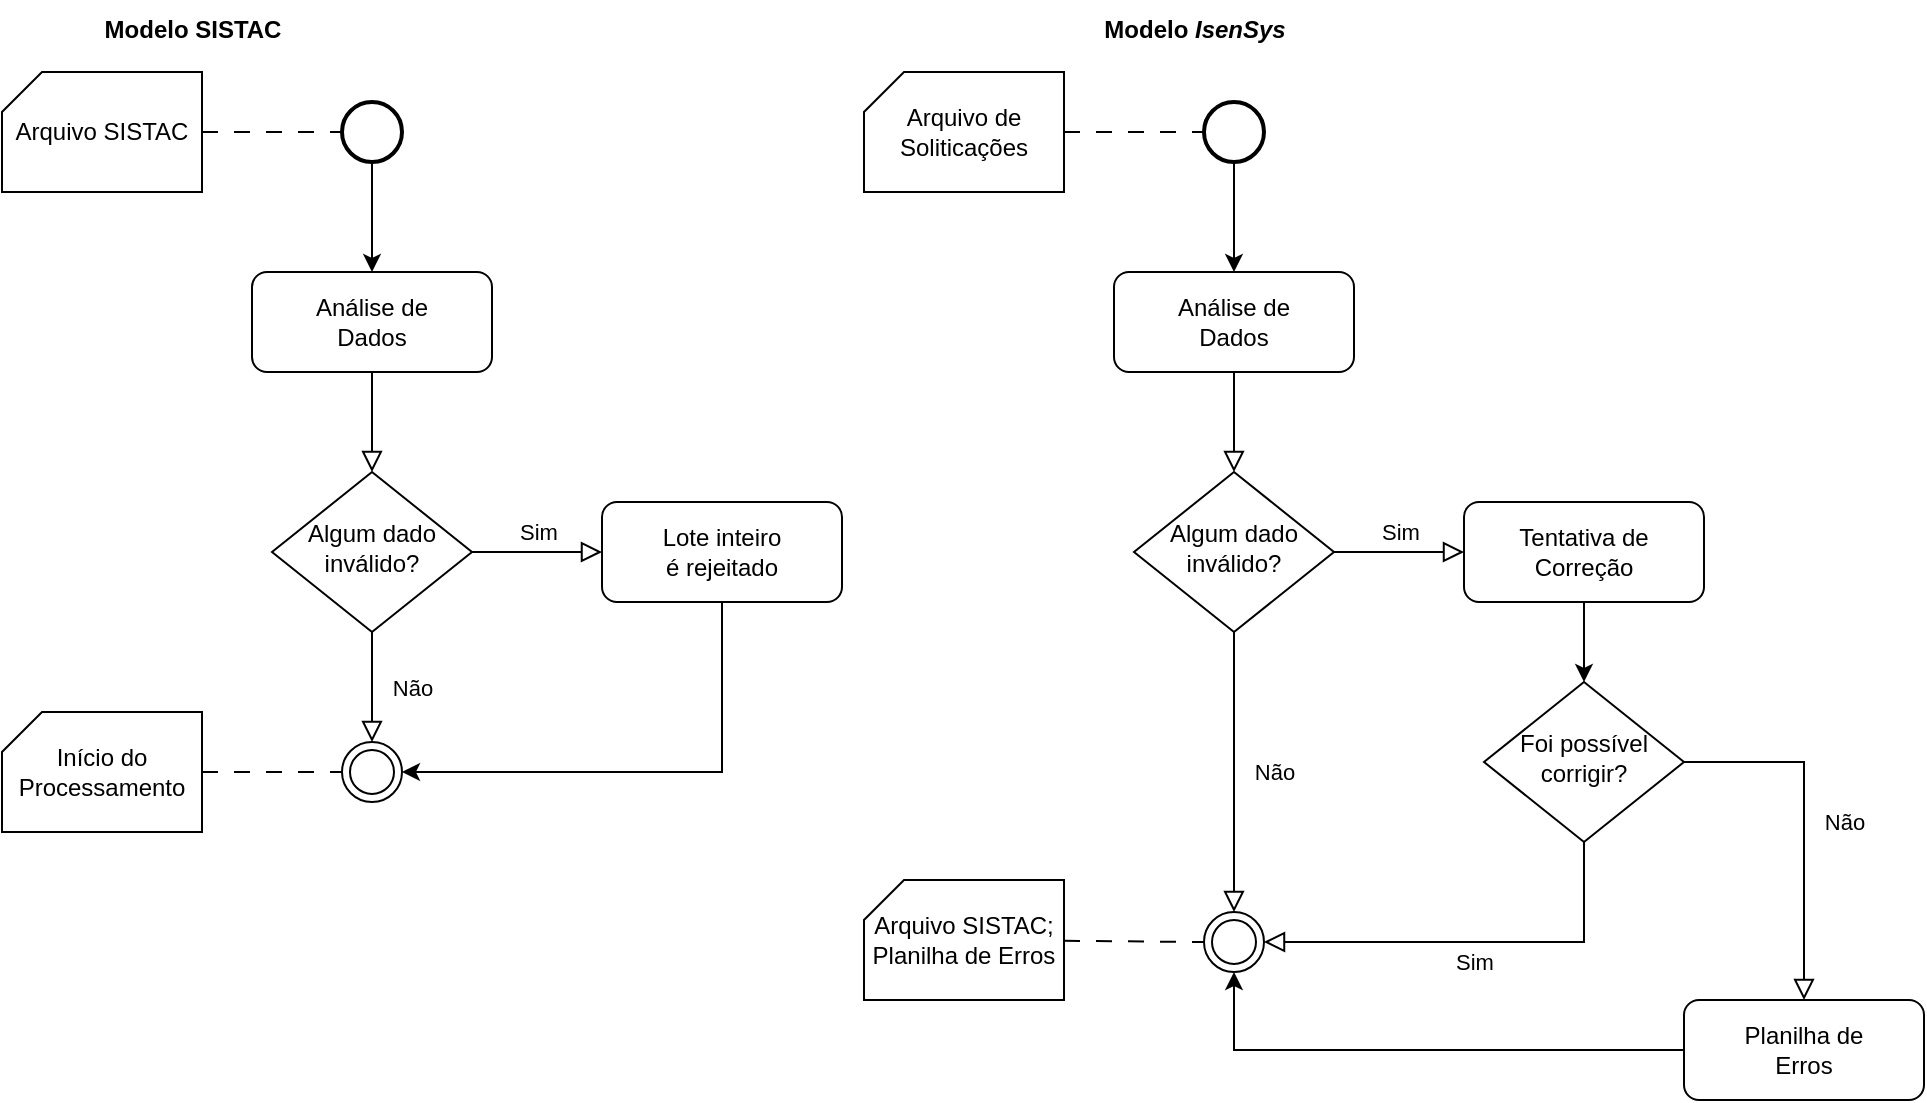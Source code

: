 <mxfile version="22.0.3" type="device">
  <diagram id="C5RBs43oDa-KdzZeNtuy" name="Page-1">
    <mxGraphModel dx="1434" dy="838" grid="1" gridSize="10" guides="1" tooltips="1" connect="1" arrows="1" fold="1" page="1" pageScale="1" pageWidth="1169" pageHeight="827" math="0" shadow="0">
      <root>
        <mxCell id="WIyWlLk6GJQsqaUBKTNV-0" />
        <mxCell id="WIyWlLk6GJQsqaUBKTNV-1" parent="WIyWlLk6GJQsqaUBKTNV-0" />
        <mxCell id="WIyWlLk6GJQsqaUBKTNV-2" value="" style="rounded=0;html=1;jettySize=auto;orthogonalLoop=1;fontSize=11;endArrow=block;endFill=0;endSize=8;strokeWidth=1;shadow=0;labelBackgroundColor=none;edgeStyle=orthogonalEdgeStyle;" parent="WIyWlLk6GJQsqaUBKTNV-1" source="WIyWlLk6GJQsqaUBKTNV-3" target="WIyWlLk6GJQsqaUBKTNV-6" edge="1">
          <mxGeometry relative="1" as="geometry" />
        </mxCell>
        <mxCell id="WIyWlLk6GJQsqaUBKTNV-3" value="Análise de&lt;br&gt;Dados" style="rounded=1;whiteSpace=wrap;html=1;fontSize=12;glass=0;strokeWidth=1;shadow=0;" parent="WIyWlLk6GJQsqaUBKTNV-1" vertex="1">
          <mxGeometry x="135" y="136" width="120" height="50" as="geometry" />
        </mxCell>
        <mxCell id="WIyWlLk6GJQsqaUBKTNV-4" value="Não" style="rounded=0;html=1;jettySize=auto;orthogonalLoop=1;fontSize=11;endArrow=block;endFill=0;endSize=8;strokeWidth=1;shadow=0;labelBackgroundColor=none;edgeStyle=orthogonalEdgeStyle;entryX=1;entryY=0.5;entryDx=0;entryDy=0;" parent="WIyWlLk6GJQsqaUBKTNV-1" source="WIyWlLk6GJQsqaUBKTNV-6" target="83FkrZSqob5IvKfoqcq9-18" edge="1">
          <mxGeometry y="20" relative="1" as="geometry">
            <mxPoint as="offset" />
            <mxPoint x="195" y="366" as="targetPoint" />
          </mxGeometry>
        </mxCell>
        <mxCell id="WIyWlLk6GJQsqaUBKTNV-5" value="Sim" style="edgeStyle=orthogonalEdgeStyle;rounded=0;html=1;jettySize=auto;orthogonalLoop=1;fontSize=11;endArrow=block;endFill=0;endSize=8;strokeWidth=1;shadow=0;labelBackgroundColor=none;" parent="WIyWlLk6GJQsqaUBKTNV-1" source="WIyWlLk6GJQsqaUBKTNV-6" target="WIyWlLk6GJQsqaUBKTNV-7" edge="1">
          <mxGeometry y="10" relative="1" as="geometry">
            <mxPoint as="offset" />
          </mxGeometry>
        </mxCell>
        <mxCell id="WIyWlLk6GJQsqaUBKTNV-6" value="Algum dado&lt;br&gt;inválido?" style="rhombus;whiteSpace=wrap;html=1;shadow=0;fontFamily=Helvetica;fontSize=12;align=center;strokeWidth=1;spacing=6;spacingTop=-4;" parent="WIyWlLk6GJQsqaUBKTNV-1" vertex="1">
          <mxGeometry x="145" y="236" width="100" height="80" as="geometry" />
        </mxCell>
        <mxCell id="zN4eudSDsCzKFekTeeAF-0" style="edgeStyle=orthogonalEdgeStyle;rounded=0;orthogonalLoop=1;jettySize=auto;html=1;exitX=0.5;exitY=1;exitDx=0;exitDy=0;entryX=0.5;entryY=1;entryDx=0;entryDy=0;" edge="1" parent="WIyWlLk6GJQsqaUBKTNV-1" source="WIyWlLk6GJQsqaUBKTNV-7" target="83FkrZSqob5IvKfoqcq9-18">
          <mxGeometry relative="1" as="geometry" />
        </mxCell>
        <mxCell id="WIyWlLk6GJQsqaUBKTNV-7" value="Lote inteiro&lt;br&gt;é rejeitado" style="rounded=1;whiteSpace=wrap;html=1;fontSize=12;glass=0;strokeWidth=1;shadow=0;" parent="WIyWlLk6GJQsqaUBKTNV-1" vertex="1">
          <mxGeometry x="310" y="251" width="120" height="50" as="geometry" />
        </mxCell>
        <mxCell id="83FkrZSqob5IvKfoqcq9-5" value="" style="rounded=0;orthogonalLoop=1;jettySize=auto;html=1;dashed=1;dashPattern=8 8;strokeWidth=1;startArrow=none;startFill=0;endArrow=none;endFill=0;" parent="WIyWlLk6GJQsqaUBKTNV-1" source="83FkrZSqob5IvKfoqcq9-2" target="83FkrZSqob5IvKfoqcq9-3" edge="1">
          <mxGeometry relative="1" as="geometry" />
        </mxCell>
        <mxCell id="83FkrZSqob5IvKfoqcq9-2" value="Arquivo SISTAC" style="verticalLabelPosition=middle;verticalAlign=middle;html=1;shape=card;whiteSpace=wrap;size=20;arcSize=12;labelPosition=center;align=center;" parent="WIyWlLk6GJQsqaUBKTNV-1" vertex="1">
          <mxGeometry x="10" y="36" width="100" height="60" as="geometry" />
        </mxCell>
        <mxCell id="83FkrZSqob5IvKfoqcq9-6" value="" style="edgeStyle=orthogonalEdgeStyle;rounded=0;orthogonalLoop=1;jettySize=auto;html=1;" parent="WIyWlLk6GJQsqaUBKTNV-1" source="83FkrZSqob5IvKfoqcq9-3" target="WIyWlLk6GJQsqaUBKTNV-3" edge="1">
          <mxGeometry relative="1" as="geometry" />
        </mxCell>
        <mxCell id="83FkrZSqob5IvKfoqcq9-3" value="" style="strokeWidth=2;html=1;shape=mxgraph.flowchart.start_2;whiteSpace=wrap;" parent="WIyWlLk6GJQsqaUBKTNV-1" vertex="1">
          <mxGeometry x="180" y="51" width="30" height="30" as="geometry" />
        </mxCell>
        <mxCell id="83FkrZSqob5IvKfoqcq9-18" value="" style="ellipse;shape=doubleEllipse;whiteSpace=wrap;html=1;aspect=fixed;fillStyle=auto;direction=north;" parent="WIyWlLk6GJQsqaUBKTNV-1" vertex="1">
          <mxGeometry x="180" y="371" width="30" height="30" as="geometry" />
        </mxCell>
        <mxCell id="83FkrZSqob5IvKfoqcq9-26" value="" style="rounded=0;orthogonalLoop=1;jettySize=auto;html=1;dashed=1;dashPattern=8 8;strokeWidth=1;startArrow=none;startFill=0;endArrow=none;endFill=0;entryX=0.5;entryY=0;entryDx=0;entryDy=0;" parent="WIyWlLk6GJQsqaUBKTNV-1" source="83FkrZSqob5IvKfoqcq9-27" target="83FkrZSqob5IvKfoqcq9-18" edge="1">
          <mxGeometry relative="1" as="geometry">
            <mxPoint x="180" y="386" as="targetPoint" />
          </mxGeometry>
        </mxCell>
        <mxCell id="83FkrZSqob5IvKfoqcq9-27" value="Início do&lt;br&gt;Processamento" style="verticalLabelPosition=middle;verticalAlign=middle;html=1;shape=card;whiteSpace=wrap;size=20;arcSize=12;labelPosition=center;align=center;" parent="WIyWlLk6GJQsqaUBKTNV-1" vertex="1">
          <mxGeometry x="10" y="356" width="100" height="60" as="geometry" />
        </mxCell>
        <mxCell id="zN4eudSDsCzKFekTeeAF-1" value="" style="rounded=0;html=1;jettySize=auto;orthogonalLoop=1;fontSize=11;endArrow=block;endFill=0;endSize=8;strokeWidth=1;shadow=0;labelBackgroundColor=none;edgeStyle=orthogonalEdgeStyle;" edge="1" parent="WIyWlLk6GJQsqaUBKTNV-1" source="zN4eudSDsCzKFekTeeAF-2" target="zN4eudSDsCzKFekTeeAF-5">
          <mxGeometry relative="1" as="geometry" />
        </mxCell>
        <mxCell id="zN4eudSDsCzKFekTeeAF-2" value="Análise de&lt;br&gt;Dados" style="rounded=1;whiteSpace=wrap;html=1;fontSize=12;glass=0;strokeWidth=1;shadow=0;" vertex="1" parent="WIyWlLk6GJQsqaUBKTNV-1">
          <mxGeometry x="566" y="136" width="120" height="50" as="geometry" />
        </mxCell>
        <mxCell id="zN4eudSDsCzKFekTeeAF-3" value="Não" style="rounded=0;html=1;jettySize=auto;orthogonalLoop=1;fontSize=11;endArrow=block;endFill=0;endSize=8;strokeWidth=1;shadow=0;labelBackgroundColor=none;edgeStyle=orthogonalEdgeStyle;entryX=1;entryY=0.5;entryDx=0;entryDy=0;" edge="1" parent="WIyWlLk6GJQsqaUBKTNV-1" source="zN4eudSDsCzKFekTeeAF-5" target="zN4eudSDsCzKFekTeeAF-12">
          <mxGeometry y="20" relative="1" as="geometry">
            <mxPoint as="offset" />
            <mxPoint x="626" y="366" as="targetPoint" />
          </mxGeometry>
        </mxCell>
        <mxCell id="zN4eudSDsCzKFekTeeAF-4" value="Sim" style="edgeStyle=orthogonalEdgeStyle;rounded=0;html=1;jettySize=auto;orthogonalLoop=1;fontSize=11;endArrow=block;endFill=0;endSize=8;strokeWidth=1;shadow=0;labelBackgroundColor=none;" edge="1" parent="WIyWlLk6GJQsqaUBKTNV-1" source="zN4eudSDsCzKFekTeeAF-5" target="zN4eudSDsCzKFekTeeAF-7">
          <mxGeometry y="10" relative="1" as="geometry">
            <mxPoint as="offset" />
          </mxGeometry>
        </mxCell>
        <mxCell id="zN4eudSDsCzKFekTeeAF-5" value="Algum dado&lt;br&gt;inválido?" style="rhombus;whiteSpace=wrap;html=1;shadow=0;fontFamily=Helvetica;fontSize=12;align=center;strokeWidth=1;spacing=6;spacingTop=-4;" vertex="1" parent="WIyWlLk6GJQsqaUBKTNV-1">
          <mxGeometry x="576" y="236" width="100" height="80" as="geometry" />
        </mxCell>
        <mxCell id="zN4eudSDsCzKFekTeeAF-19" value="" style="edgeStyle=orthogonalEdgeStyle;rounded=0;orthogonalLoop=1;jettySize=auto;html=1;" edge="1" parent="WIyWlLk6GJQsqaUBKTNV-1" source="zN4eudSDsCzKFekTeeAF-7" target="zN4eudSDsCzKFekTeeAF-15">
          <mxGeometry relative="1" as="geometry" />
        </mxCell>
        <mxCell id="zN4eudSDsCzKFekTeeAF-7" value="Tentativa de&lt;br&gt;Correção" style="rounded=1;whiteSpace=wrap;html=1;fontSize=12;glass=0;strokeWidth=1;shadow=0;" vertex="1" parent="WIyWlLk6GJQsqaUBKTNV-1">
          <mxGeometry x="741" y="251" width="120" height="50" as="geometry" />
        </mxCell>
        <mxCell id="zN4eudSDsCzKFekTeeAF-8" value="" style="rounded=0;orthogonalLoop=1;jettySize=auto;html=1;dashed=1;dashPattern=8 8;strokeWidth=1;startArrow=none;startFill=0;endArrow=none;endFill=0;" edge="1" parent="WIyWlLk6GJQsqaUBKTNV-1" source="zN4eudSDsCzKFekTeeAF-9" target="zN4eudSDsCzKFekTeeAF-11">
          <mxGeometry relative="1" as="geometry" />
        </mxCell>
        <mxCell id="zN4eudSDsCzKFekTeeAF-9" value="Arquivo de&lt;br&gt;Soliticações" style="verticalLabelPosition=middle;verticalAlign=middle;html=1;shape=card;whiteSpace=wrap;size=20;arcSize=12;labelPosition=center;align=center;" vertex="1" parent="WIyWlLk6GJQsqaUBKTNV-1">
          <mxGeometry x="441" y="36" width="100" height="60" as="geometry" />
        </mxCell>
        <mxCell id="zN4eudSDsCzKFekTeeAF-10" value="" style="edgeStyle=orthogonalEdgeStyle;rounded=0;orthogonalLoop=1;jettySize=auto;html=1;" edge="1" parent="WIyWlLk6GJQsqaUBKTNV-1" source="zN4eudSDsCzKFekTeeAF-11" target="zN4eudSDsCzKFekTeeAF-2">
          <mxGeometry relative="1" as="geometry" />
        </mxCell>
        <mxCell id="zN4eudSDsCzKFekTeeAF-11" value="" style="strokeWidth=2;html=1;shape=mxgraph.flowchart.start_2;whiteSpace=wrap;" vertex="1" parent="WIyWlLk6GJQsqaUBKTNV-1">
          <mxGeometry x="611" y="51" width="30" height="30" as="geometry" />
        </mxCell>
        <mxCell id="zN4eudSDsCzKFekTeeAF-12" value="" style="ellipse;shape=doubleEllipse;whiteSpace=wrap;html=1;aspect=fixed;fillStyle=auto;direction=north;" vertex="1" parent="WIyWlLk6GJQsqaUBKTNV-1">
          <mxGeometry x="611" y="456" width="30" height="30" as="geometry" />
        </mxCell>
        <mxCell id="zN4eudSDsCzKFekTeeAF-13" value="" style="rounded=0;orthogonalLoop=1;jettySize=auto;html=1;dashed=1;dashPattern=8 8;strokeWidth=1;startArrow=none;startFill=0;endArrow=none;endFill=0;entryX=0.5;entryY=0;entryDx=0;entryDy=0;" edge="1" parent="WIyWlLk6GJQsqaUBKTNV-1" source="zN4eudSDsCzKFekTeeAF-14" target="zN4eudSDsCzKFekTeeAF-12">
          <mxGeometry relative="1" as="geometry">
            <mxPoint x="611" y="386" as="targetPoint" />
          </mxGeometry>
        </mxCell>
        <mxCell id="zN4eudSDsCzKFekTeeAF-14" value="Arquivo SISTAC;&lt;br&gt;Planilha de Erros" style="verticalLabelPosition=middle;verticalAlign=middle;html=1;shape=card;whiteSpace=wrap;size=20;arcSize=12;labelPosition=center;align=center;" vertex="1" parent="WIyWlLk6GJQsqaUBKTNV-1">
          <mxGeometry x="441" y="440" width="100" height="60" as="geometry" />
        </mxCell>
        <mxCell id="zN4eudSDsCzKFekTeeAF-15" value="Foi possível&lt;br&gt;corrigir?" style="rhombus;whiteSpace=wrap;html=1;shadow=0;fontFamily=Helvetica;fontSize=12;align=center;strokeWidth=1;spacing=6;spacingTop=-4;" vertex="1" parent="WIyWlLk6GJQsqaUBKTNV-1">
          <mxGeometry x="751" y="341" width="100" height="80" as="geometry" />
        </mxCell>
        <mxCell id="zN4eudSDsCzKFekTeeAF-18" value="Sim" style="edgeStyle=orthogonalEdgeStyle;rounded=0;html=1;jettySize=auto;orthogonalLoop=1;fontSize=11;endArrow=block;endFill=0;endSize=8;strokeWidth=1;shadow=0;labelBackgroundColor=none;exitX=0.5;exitY=1;exitDx=0;exitDy=0;entryX=0.5;entryY=1;entryDx=0;entryDy=0;" edge="1" parent="WIyWlLk6GJQsqaUBKTNV-1" source="zN4eudSDsCzKFekTeeAF-15" target="zN4eudSDsCzKFekTeeAF-12">
          <mxGeometry y="10" relative="1" as="geometry">
            <mxPoint as="offset" />
            <mxPoint x="811" y="311" as="sourcePoint" />
            <mxPoint x="801" y="526" as="targetPoint" />
          </mxGeometry>
        </mxCell>
        <mxCell id="zN4eudSDsCzKFekTeeAF-20" value="Não" style="rounded=0;html=1;jettySize=auto;orthogonalLoop=1;fontSize=11;endArrow=block;endFill=0;endSize=8;strokeWidth=1;shadow=0;labelBackgroundColor=none;edgeStyle=orthogonalEdgeStyle;exitX=1;exitY=0.5;exitDx=0;exitDy=0;entryX=0.5;entryY=0;entryDx=0;entryDy=0;" edge="1" parent="WIyWlLk6GJQsqaUBKTNV-1" source="zN4eudSDsCzKFekTeeAF-15" target="zN4eudSDsCzKFekTeeAF-21">
          <mxGeometry y="20" relative="1" as="geometry">
            <mxPoint as="offset" />
            <mxPoint x="991" y="296" as="targetPoint" />
            <mxPoint x="636" y="326" as="sourcePoint" />
          </mxGeometry>
        </mxCell>
        <mxCell id="zN4eudSDsCzKFekTeeAF-22" style="edgeStyle=orthogonalEdgeStyle;rounded=0;orthogonalLoop=1;jettySize=auto;html=1;exitX=0;exitY=0.5;exitDx=0;exitDy=0;entryX=0;entryY=0.5;entryDx=0;entryDy=0;" edge="1" parent="WIyWlLk6GJQsqaUBKTNV-1" source="zN4eudSDsCzKFekTeeAF-21" target="zN4eudSDsCzKFekTeeAF-12">
          <mxGeometry relative="1" as="geometry">
            <mxPoint x="831.0" y="525.241" as="targetPoint" />
          </mxGeometry>
        </mxCell>
        <mxCell id="zN4eudSDsCzKFekTeeAF-21" value="Planilha de&lt;br&gt;Erros" style="rounded=1;whiteSpace=wrap;html=1;fontSize=12;glass=0;strokeWidth=1;shadow=0;" vertex="1" parent="WIyWlLk6GJQsqaUBKTNV-1">
          <mxGeometry x="851" y="500" width="120" height="50" as="geometry" />
        </mxCell>
        <mxCell id="zN4eudSDsCzKFekTeeAF-23" value="&lt;b&gt;Modelo SISTAC&lt;/b&gt;" style="text;html=1;align=center;verticalAlign=middle;resizable=0;points=[];autosize=1;strokeColor=none;fillColor=none;" vertex="1" parent="WIyWlLk6GJQsqaUBKTNV-1">
          <mxGeometry x="50" width="110" height="30" as="geometry" />
        </mxCell>
        <mxCell id="zN4eudSDsCzKFekTeeAF-24" value="&lt;b&gt;Modelo &lt;i&gt;IsenSys&lt;/i&gt;&lt;/b&gt;" style="text;html=1;align=center;verticalAlign=middle;resizable=0;points=[];autosize=1;strokeColor=none;fillColor=none;" vertex="1" parent="WIyWlLk6GJQsqaUBKTNV-1">
          <mxGeometry x="551" width="110" height="30" as="geometry" />
        </mxCell>
      </root>
    </mxGraphModel>
  </diagram>
</mxfile>
